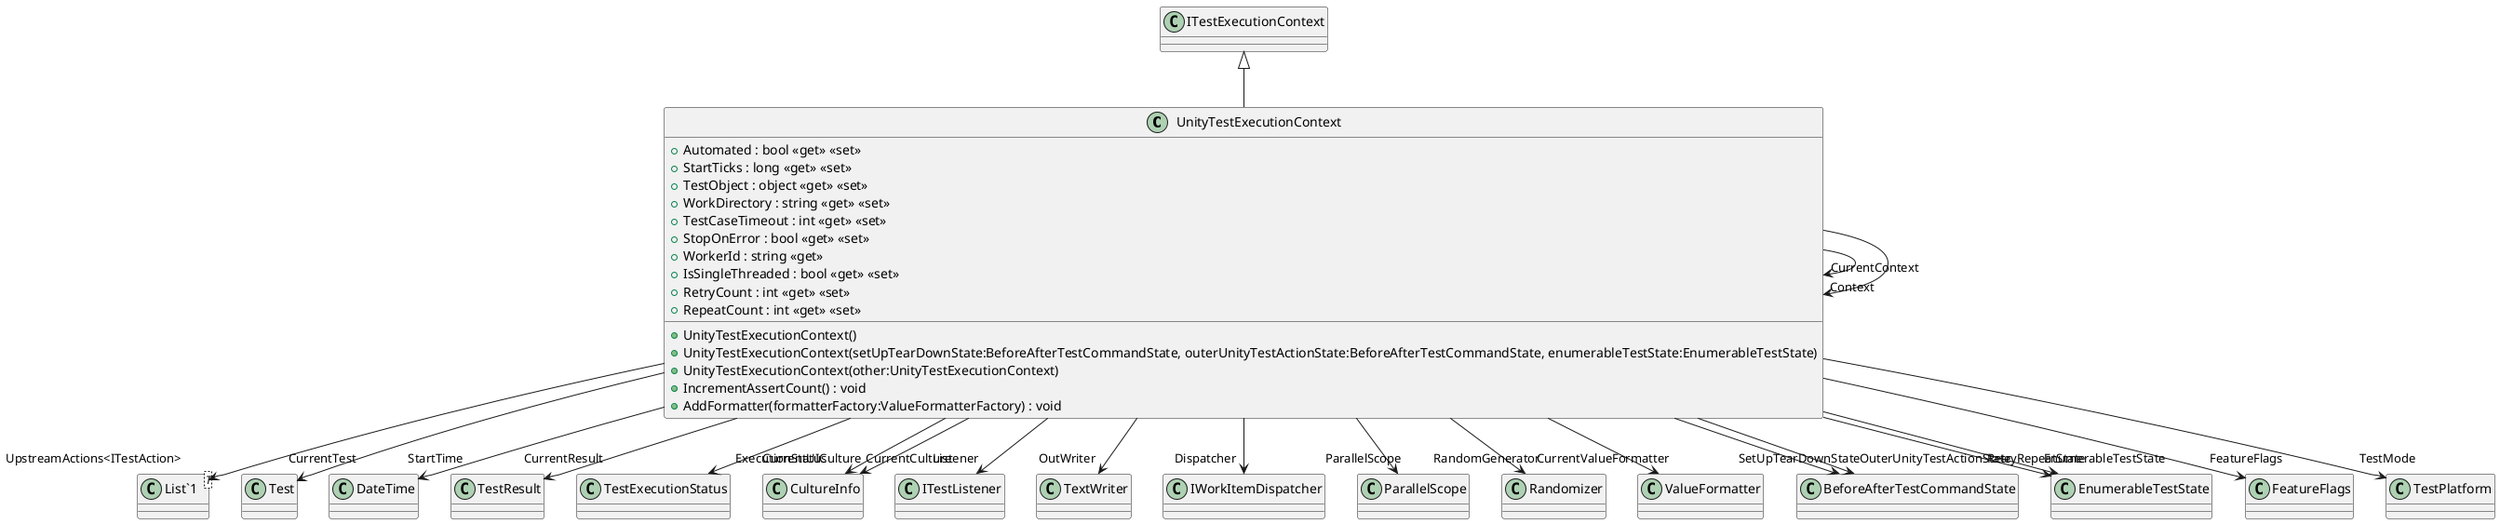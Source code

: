 @startuml
class UnityTestExecutionContext {
    + Automated : bool <<get>> <<set>>
    + StartTicks : long <<get>> <<set>>
    + TestObject : object <<get>> <<set>>
    + WorkDirectory : string <<get>> <<set>>
    + TestCaseTimeout : int <<get>> <<set>>
    + UnityTestExecutionContext()
    + UnityTestExecutionContext(setUpTearDownState:BeforeAfterTestCommandState, outerUnityTestActionState:BeforeAfterTestCommandState, enumerableTestState:EnumerableTestState)
    + UnityTestExecutionContext(other:UnityTestExecutionContext)
    + StopOnError : bool <<get>> <<set>>
    + WorkerId : string <<get>>
    + IsSingleThreaded : bool <<get>> <<set>>
    + RetryCount : int <<get>> <<set>>
    + RepeatCount : int <<get>> <<set>>
    + IncrementAssertCount() : void
    + AddFormatter(formatterFactory:ValueFormatterFactory) : void
}
class "List`1"<T> {
}
ITestExecutionContext <|-- UnityTestExecutionContext
UnityTestExecutionContext --> "CurrentContext" UnityTestExecutionContext
UnityTestExecutionContext --> "Context" UnityTestExecutionContext
UnityTestExecutionContext --> "CurrentTest" Test
UnityTestExecutionContext --> "StartTime" DateTime
UnityTestExecutionContext --> "CurrentResult" TestResult
UnityTestExecutionContext --> "ExecutionStatus" TestExecutionStatus
UnityTestExecutionContext --> "UpstreamActions<ITestAction>" "List`1"
UnityTestExecutionContext --> "CurrentCulture" CultureInfo
UnityTestExecutionContext --> "CurrentUICulture" CultureInfo
UnityTestExecutionContext --> "Listener" ITestListener
UnityTestExecutionContext --> "OutWriter" TextWriter
UnityTestExecutionContext --> "Dispatcher" IWorkItemDispatcher
UnityTestExecutionContext --> "ParallelScope" ParallelScope
UnityTestExecutionContext --> "RandomGenerator" Randomizer
UnityTestExecutionContext --> "CurrentValueFormatter" ValueFormatter
UnityTestExecutionContext --> "SetUpTearDownState" BeforeAfterTestCommandState
UnityTestExecutionContext --> "OuterUnityTestActionState" BeforeAfterTestCommandState
UnityTestExecutionContext --> "EnumerableTestState" EnumerableTestState
UnityTestExecutionContext --> "FeatureFlags" FeatureFlags
UnityTestExecutionContext --> "RetryRepeatState" EnumerableTestState
UnityTestExecutionContext --> "TestMode" TestPlatform
@enduml
